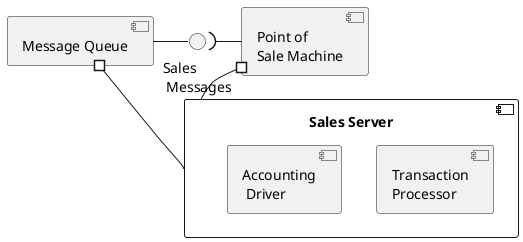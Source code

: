 @startuml
component "Sales Server" as SalesServer {
  component "Transaction\nProcessor" as TransactionProcessor{
  }
  component "Accounting\n Driver" as AccountingDriver{
  }
}
component "Point of\nSale Machine" as POS{
}
component "Message Queue" as MessageQueue{
}
MessageQueue #-- SalesServer

() "Sales\n Messages" as SalesMessages

MessageQueue - SalesMessages
POS -left-(SalesMessages
POS #-- SalesServer
@enduml

